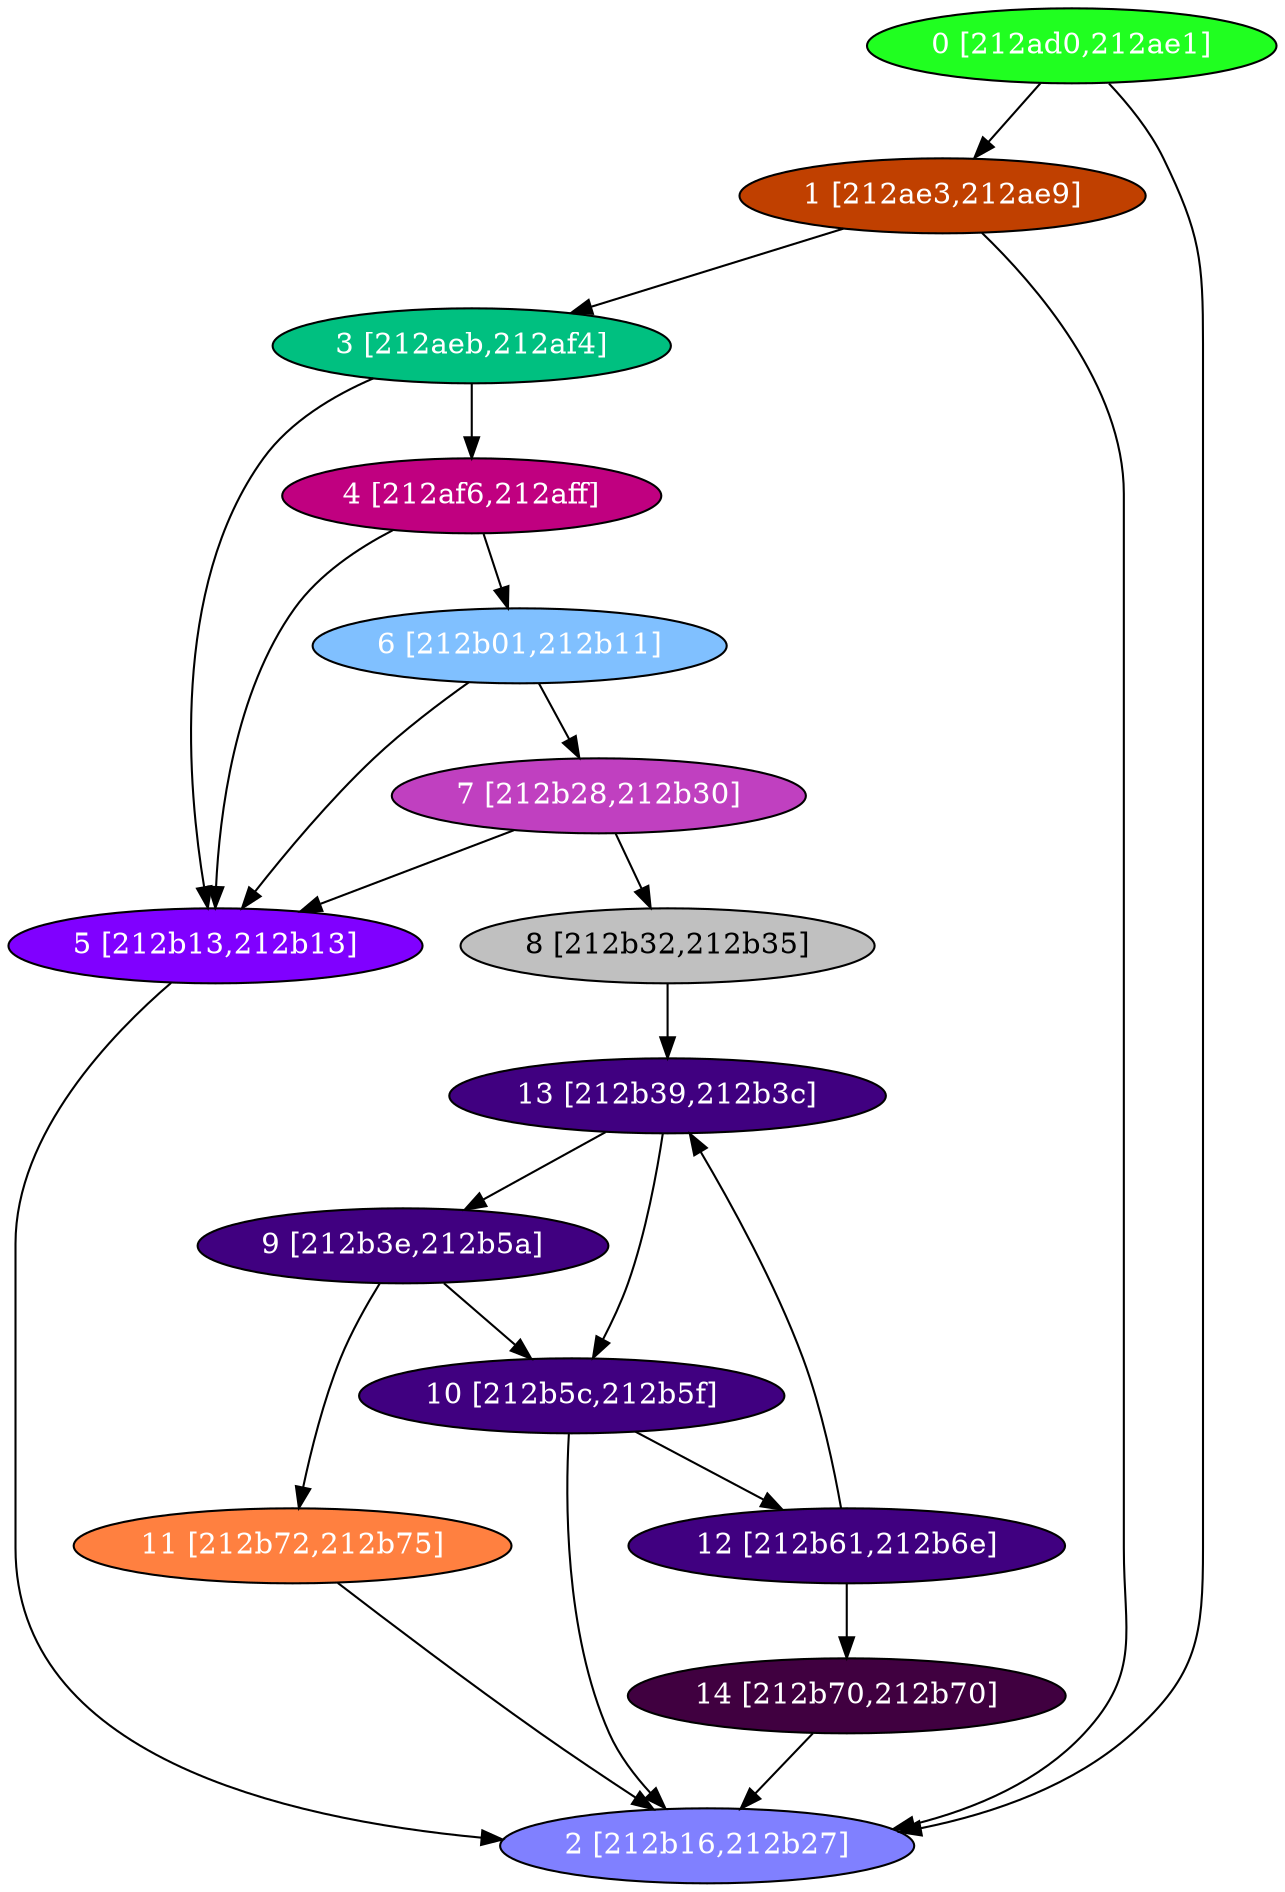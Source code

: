 diGraph libnss3{
	libnss3_0  [style=filled fillcolor="#20FF20" fontcolor="#ffffff" shape=oval label="0 [212ad0,212ae1]"]
	libnss3_1  [style=filled fillcolor="#C04000" fontcolor="#ffffff" shape=oval label="1 [212ae3,212ae9]"]
	libnss3_2  [style=filled fillcolor="#8080FF" fontcolor="#ffffff" shape=oval label="2 [212b16,212b27]"]
	libnss3_3  [style=filled fillcolor="#00C080" fontcolor="#ffffff" shape=oval label="3 [212aeb,212af4]"]
	libnss3_4  [style=filled fillcolor="#C00080" fontcolor="#ffffff" shape=oval label="4 [212af6,212aff]"]
	libnss3_5  [style=filled fillcolor="#8000FF" fontcolor="#ffffff" shape=oval label="5 [212b13,212b13]"]
	libnss3_6  [style=filled fillcolor="#80C0FF" fontcolor="#ffffff" shape=oval label="6 [212b01,212b11]"]
	libnss3_7  [style=filled fillcolor="#C040C0" fontcolor="#ffffff" shape=oval label="7 [212b28,212b30]"]
	libnss3_8  [style=filled fillcolor="#C0C0C0" fontcolor="#000000" shape=oval label="8 [212b32,212b35]"]
	libnss3_9  [style=filled fillcolor="#400080" fontcolor="#ffffff" shape=oval label="9 [212b3e,212b5a]"]
	libnss3_a  [style=filled fillcolor="#400080" fontcolor="#ffffff" shape=oval label="10 [212b5c,212b5f]"]
	libnss3_b  [style=filled fillcolor="#FF8040" fontcolor="#ffffff" shape=oval label="11 [212b72,212b75]"]
	libnss3_c  [style=filled fillcolor="#400080" fontcolor="#ffffff" shape=oval label="12 [212b61,212b6e]"]
	libnss3_d  [style=filled fillcolor="#400080" fontcolor="#ffffff" shape=oval label="13 [212b39,212b3c]"]
	libnss3_e  [style=filled fillcolor="#400040" fontcolor="#ffffff" shape=oval label="14 [212b70,212b70]"]

	libnss3_0 -> libnss3_1
	libnss3_0 -> libnss3_2
	libnss3_1 -> libnss3_2
	libnss3_1 -> libnss3_3
	libnss3_3 -> libnss3_4
	libnss3_3 -> libnss3_5
	libnss3_4 -> libnss3_5
	libnss3_4 -> libnss3_6
	libnss3_5 -> libnss3_2
	libnss3_6 -> libnss3_5
	libnss3_6 -> libnss3_7
	libnss3_7 -> libnss3_5
	libnss3_7 -> libnss3_8
	libnss3_8 -> libnss3_d
	libnss3_9 -> libnss3_a
	libnss3_9 -> libnss3_b
	libnss3_a -> libnss3_2
	libnss3_a -> libnss3_c
	libnss3_b -> libnss3_2
	libnss3_c -> libnss3_d
	libnss3_c -> libnss3_e
	libnss3_d -> libnss3_9
	libnss3_d -> libnss3_a
	libnss3_e -> libnss3_2
}